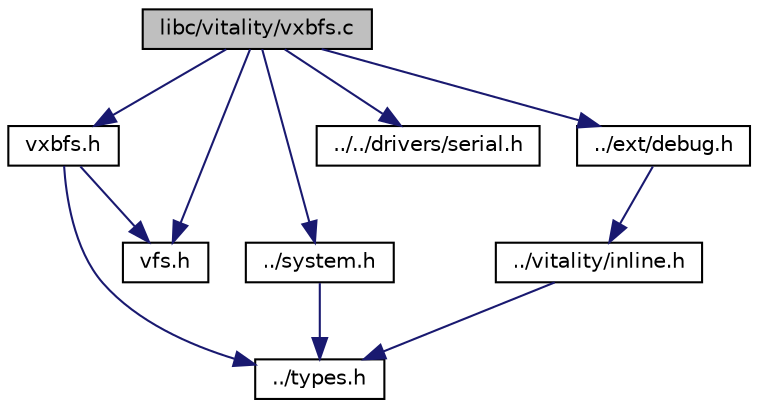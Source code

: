 digraph "libc/vitality/vxbfs.c"
{
  edge [fontname="Helvetica",fontsize="10",labelfontname="Helvetica",labelfontsize="10"];
  node [fontname="Helvetica",fontsize="10",shape=record];
  Node0 [label="libc/vitality/vxbfs.c",height=0.2,width=0.4,color="black", fillcolor="grey75", style="filled", fontcolor="black"];
  Node0 -> Node1 [color="midnightblue",fontsize="10",style="solid",fontname="Helvetica"];
  Node1 [label="vxbfs.h",height=0.2,width=0.4,color="black", fillcolor="white", style="filled",URL="$a00200.html"];
  Node1 -> Node2 [color="midnightblue",fontsize="10",style="solid",fontname="Helvetica"];
  Node2 [label="../types.h",height=0.2,width=0.4,color="black", fillcolor="white", style="filled",URL="$a00134.html"];
  Node1 -> Node3 [color="midnightblue",fontsize="10",style="solid",fontname="Helvetica"];
  Node3 [label="vfs.h",height=0.2,width=0.4,color="black", fillcolor="white", style="filled",URL="$a00185.html"];
  Node0 -> Node4 [color="midnightblue",fontsize="10",style="solid",fontname="Helvetica"];
  Node4 [label="../system.h",height=0.2,width=0.4,color="black", fillcolor="white", style="filled",URL="$a00128.html"];
  Node4 -> Node2 [color="midnightblue",fontsize="10",style="solid",fontname="Helvetica"];
  Node0 -> Node3 [color="midnightblue",fontsize="10",style="solid",fontname="Helvetica"];
  Node0 -> Node5 [color="midnightblue",fontsize="10",style="solid",fontname="Helvetica"];
  Node5 [label="../../drivers/serial.h",height=0.2,width=0.4,color="black", fillcolor="white", style="filled",URL="$a00053.html"];
  Node0 -> Node6 [color="midnightblue",fontsize="10",style="solid",fontname="Helvetica"];
  Node6 [label="../ext/debug.h",height=0.2,width=0.4,color="black", fillcolor="white", style="filled",URL="$a00074.html"];
  Node6 -> Node7 [color="midnightblue",fontsize="10",style="solid",fontname="Helvetica"];
  Node7 [label="../vitality/inline.h",height=0.2,width=0.4,color="black", fillcolor="white", style="filled",URL="$a00158.html"];
  Node7 -> Node2 [color="midnightblue",fontsize="10",style="solid",fontname="Helvetica"];
}

